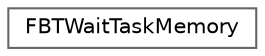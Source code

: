 digraph "Graphical Class Hierarchy"
{
 // INTERACTIVE_SVG=YES
 // LATEX_PDF_SIZE
  bgcolor="transparent";
  edge [fontname=Helvetica,fontsize=10,labelfontname=Helvetica,labelfontsize=10];
  node [fontname=Helvetica,fontsize=10,shape=box,height=0.2,width=0.4];
  rankdir="LR";
  Node0 [id="Node000000",label="FBTWaitTaskMemory",height=0.2,width=0.4,color="grey40", fillcolor="white", style="filled",URL="$d7/d82/structFBTWaitTaskMemory.html",tooltip=" "];
}
